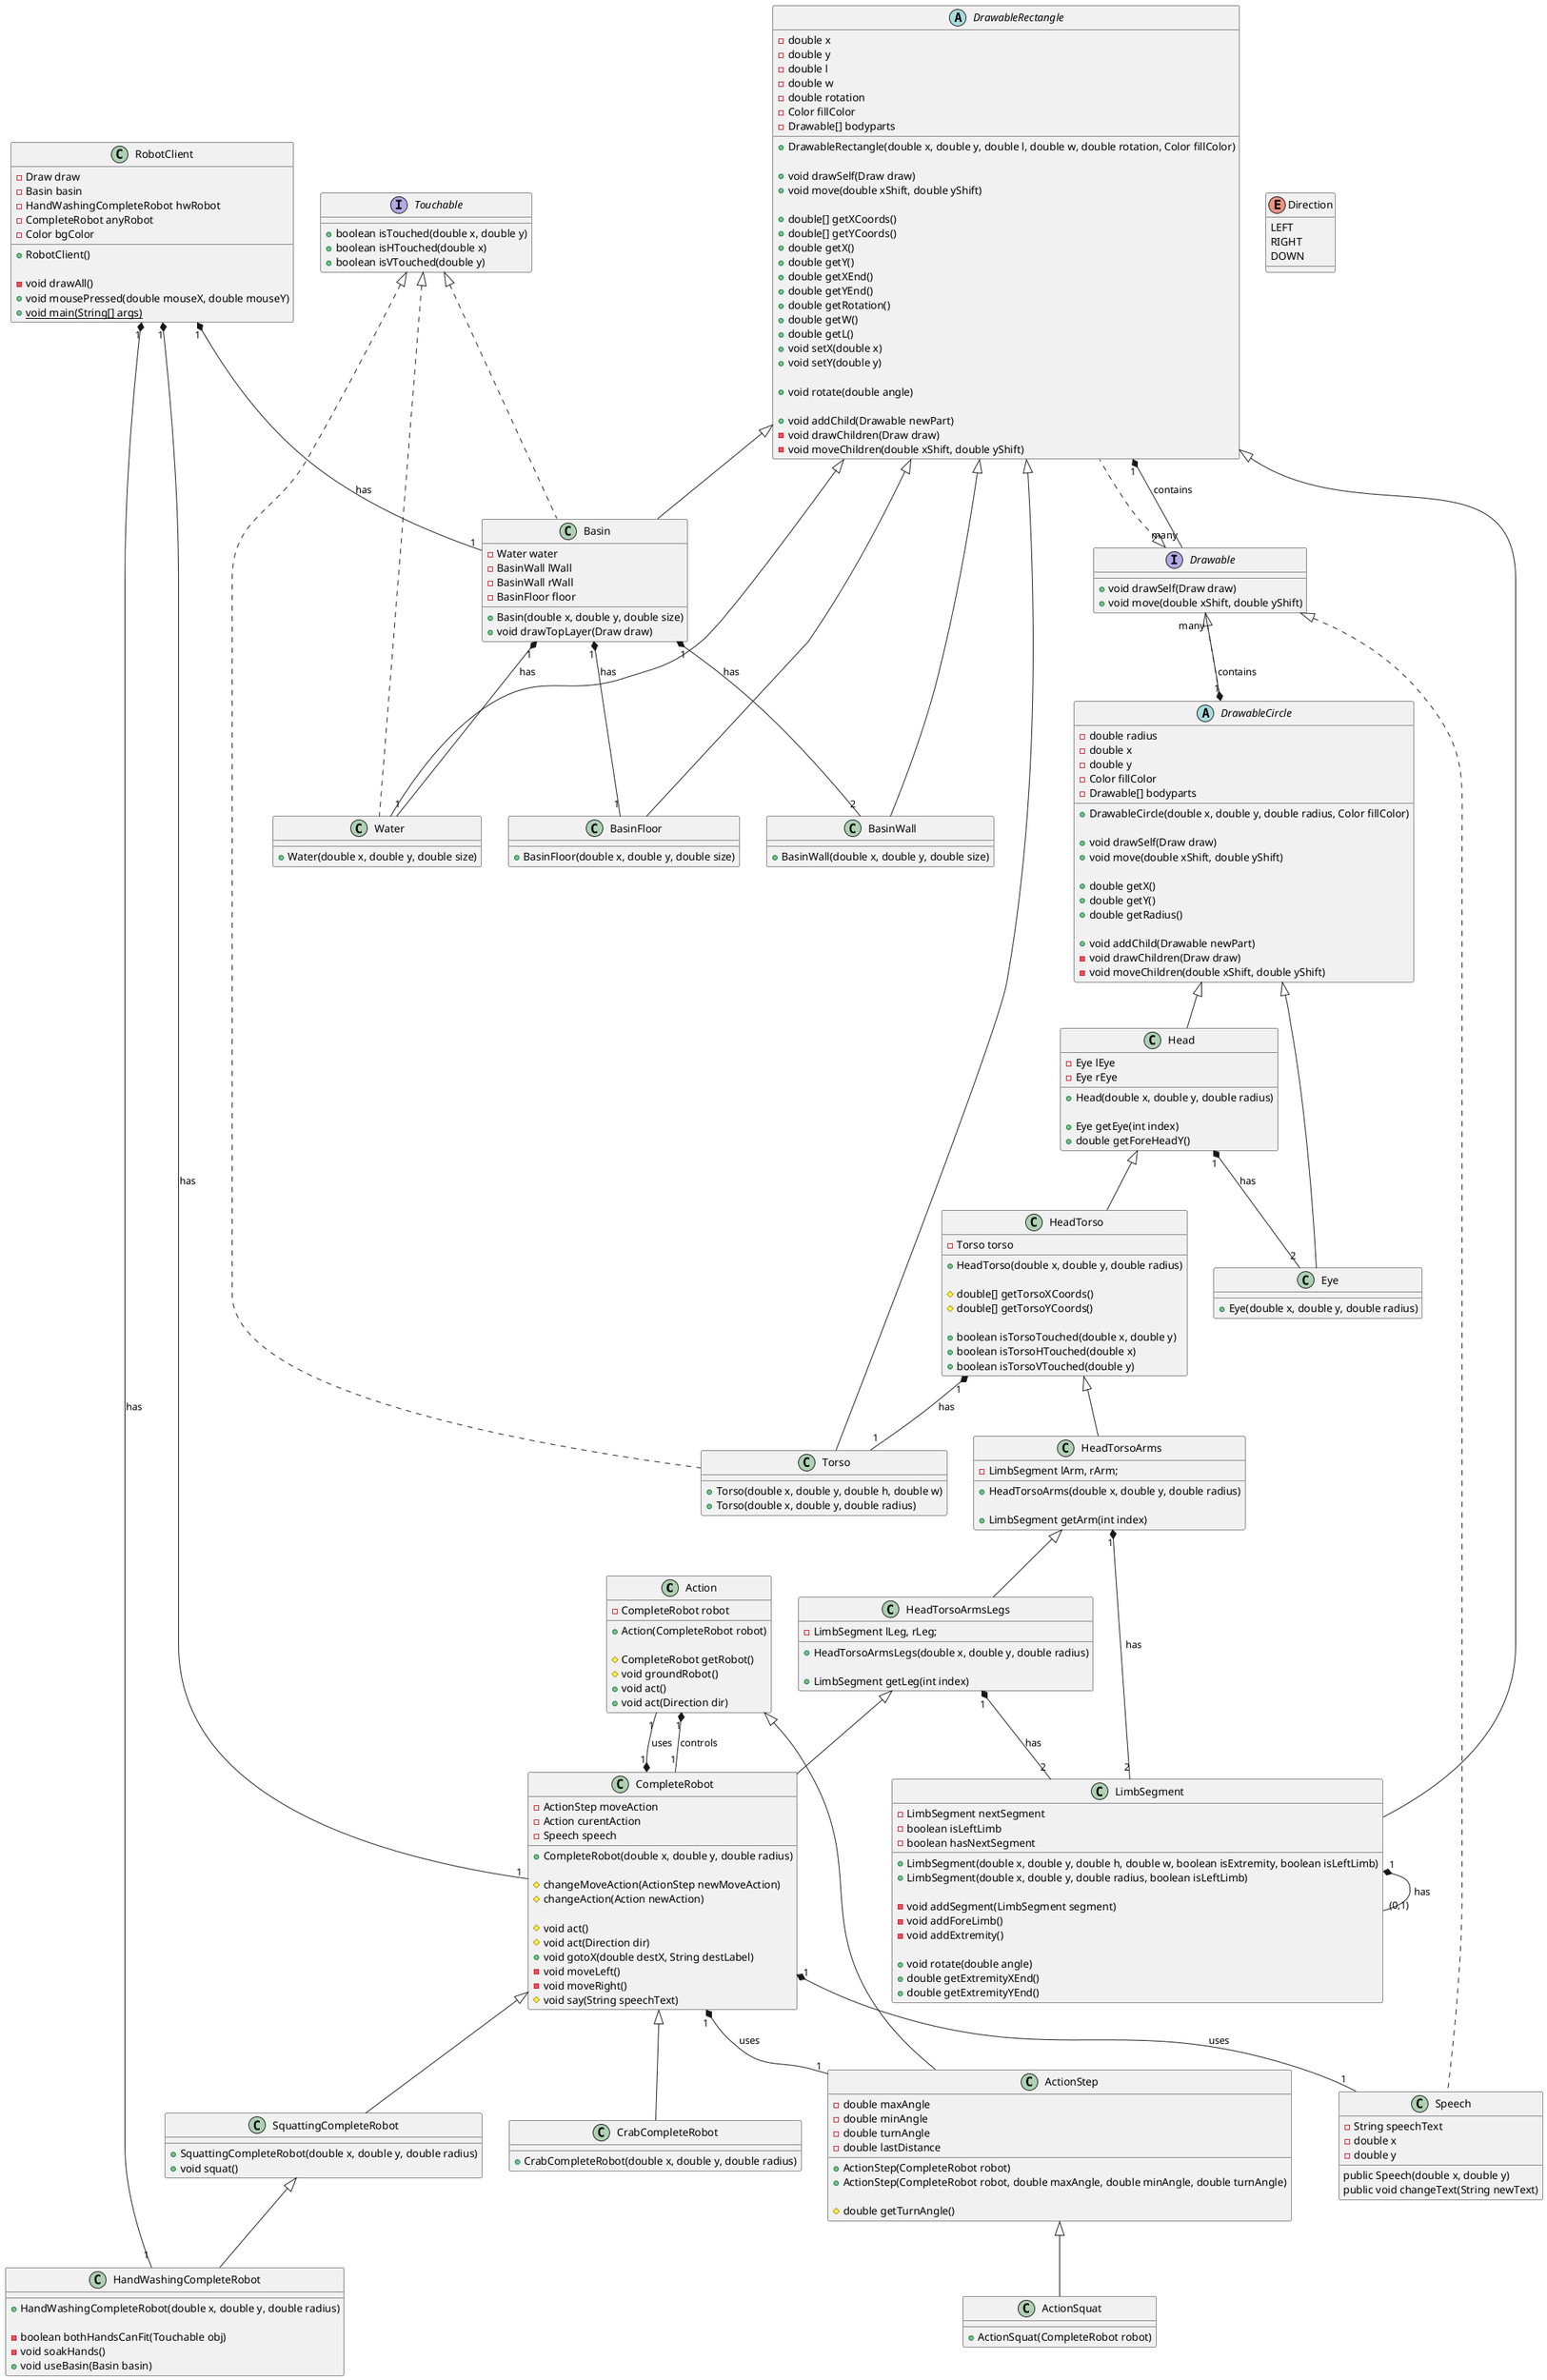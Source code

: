@startuml Classes_Hierarchy
class "Action" as a {
  -CompleteRobot robot

  +Action(CompleteRobot robot)

  #CompleteRobot getRobot()
  #void groundRobot()
  +void act()
  +void act(Direction dir)
}

enum Direction {
  LEFT
  RIGHT
  DOWN
}

class "ActionStep" as aSt {
  -double maxAngle
  -double minAngle
  -double turnAngle
  -double lastDistance

  +ActionStep(CompleteRobot robot)
  +ActionStep(CompleteRobot robot, double maxAngle, double minAngle, double turnAngle)

  #double getTurnAngle()
}

class "ActionSquat" as aSq {
  +ActionSquat(CompleteRobot robot)
}

interface "Drawable" as d {
  +void drawSelf(Draw draw)
  +void move(double xShift, double yShift)
}

abstract class "DrawableCircle" as dC {
  -double radius
  -double x
  -double y
  -Color fillColor
  -Drawable[] bodyparts

  +DrawableCircle(double x, double y, double radius, Color fillColor)
  
  +void drawSelf(Draw draw)
  +void move(double xShift, double yShift)

  +double getX()
  +double getY()
  +double getRadius()

  +void addChild(Drawable newPart)
  -void drawChildren(Draw draw)
  -void moveChildren(double xShift, double yShift)
}

class "Eye" as dCE {
  +Eye(double x, double y, double radius)
}

class "Head" as dCH {
  -Eye lEye
  -Eye rEye

  +Head(double x, double y, double radius)

  +Eye getEye(int index)
  +double getForeHeadY()
}

class "HeadTorso" as dCHT {
  -Torso torso

  +HeadTorso(double x, double y, double radius)

  #double[] getTorsoXCoords()
  #double[] getTorsoYCoords()

  +boolean isTorsoTouched(double x, double y)
  +boolean isTorsoHTouched(double x)
  +boolean isTorsoVTouched(double y)
}

class "HeadTorsoArms" as dCHTA {
  -LimbSegment lArm, rArm;

  +HeadTorsoArms(double x, double y, double radius)

  +LimbSegment getArm(int index)
}

class "HeadTorsoArmsLegs" as dCHTAL {
  -LimbSegment lLeg, rLeg;

  +HeadTorsoArmsLegs(double x, double y, double radius)

  +LimbSegment getLeg(int index)
}

abstract class "DrawableRectangle" as dR {
  -double x
  -double y
  -double l
  -double w
  -double rotation
  -Color fillColor
  -Drawable[] bodyparts

  +DrawableRectangle(double x, double y, double l, double w, double rotation, Color fillColor)
  
  +void drawSelf(Draw draw)
  +void move(double xShift, double yShift)

  +double[] getXCoords()
  +double[] getYCoords()
  +double getX()
  +double getY()
  +double getXEnd()
  +double getYEnd()
  +double getRotation()
  +double getW()
  +double getL()
  +void setX(double x)
  +void setY(double y)

  +void rotate(double angle)

  +void addChild(Drawable newPart)
  -void drawChildren(Draw draw)
  -void moveChildren(double xShift, double yShift)
}

interface "Touchable" as tb{
  +boolean isTouched(double x, double y)
  +boolean isHTouched(double x)
  +boolean isVTouched(double y)
}

class Basin {
  -Water water
  -BasinWall lWall
  -BasinWall rWall
  -BasinFloor floor
  
  +Basin(double x, double y, double size)
  +void drawTopLayer(Draw draw)
}

class BasinFloor {
  +BasinFloor(double x, double y, double size)
}

class BasinWall {
  +BasinWall(double x, double y, double size)
}

class Water {
  +Water(double x, double y, double size)
}

class "Torso" as dRT {
  +Torso(double x, double y, double h, double w)
  +Torso(double x, double y, double radius)
}

class "LimbSegment" as LimbSegment {
  -LimbSegment nextSegment
  -boolean isLeftLimb
  -boolean hasNextSegment

  +LimbSegment(double x, double y, double h, double w, boolean isExtremity, boolean isLeftLimb)
  +LimbSegment(double x, double y, double radius, boolean isLeftLimb)
  
  -void addSegment(LimbSegment segment)
  -void addForeLimb()
  -void addExtremity()

  +void rotate(double angle)
  +double getExtremityXEnd()
  +double getExtremityYEnd()
}

class "CompleteRobot" as CR {
  -ActionStep moveAction
  -Action curentAction
  -Speech speech

  +CompleteRobot(double x, double y, double radius)

  #changeMoveAction(ActionStep newMoveAction)
  #changeAction(Action newAction)

  #void act()
  #void act(Direction dir)
  +void gotoX(double destX, String destLabel)
  -void moveLeft()
  -void moveRight()
  #void say(String speechText)
}

class "CrabCompleteRobot" as CCR {
  +CrabCompleteRobot(double x, double y, double radius)
}

class "SquattingCompleteRobot" as SCR {
  +SquattingCompleteRobot(double x, double y, double radius)
  +void squat()
}

class "HandWashingCompleteRobot" as HWCR {
  +HandWashingCompleteRobot(double x, double y, double radius)
  
  -boolean bothHandsCanFit(Touchable obj)
  -void soakHands()
  +void useBasin(Basin basin)
}

class Speech {
  -String speechText
  -double x
  -double y
  public Speech(double x, double y)
  public void changeText(String newText)
}

class "RobotClient" as RC {
  -Draw draw
  -Basin basin
  -HandWashingCompleteRobot hwRobot
  -CompleteRobot anyRobot
  -Color bgColor

  +RobotClient()

  -void drawAll()
  +void mousePressed(double mouseX, double mouseY)
  {static} +void main(String[] args)
}

a "1" *-- "1" CR : controls
a <|-- aSt
aSt <|-- aSq
d <|.. dC
dC <|-- dCE
dC <|-- dCH
dCH "1" *-- "2" dCE : has
dCH <|-- dCHT
dCHT <|-- dCHTA
dCHTA "1" *-- "2" LimbSegment : has
dCHTA <|-- dCHTAL
dCHTAL "1" *-- "2" LimbSegment : has
d <|.. dR
dR <|-- Basin
tb <|.. Basin
dR <|-- BasinFloor
Basin "1" *-- "1" BasinFloor : has
dR <|-- BasinWall
Basin "1" *-- "2" BasinWall : has
dR <|-- Water
tb <|.. Water
Basin "1" *-- "1" Water : has
dR <|-- dRT
tb <|.. dRT
dCHT "1" *-- "1" dRT : has
dR <|-- LimbSegment
LimbSegment "1" *-- "(0,1)" LimbSegment : has
dCHTAL <|-- CR
CR "1" *-- "1" aSt : uses
CR "1" *-- "1" a : uses
CR "1" *-- "1" Speech : uses
CR <|-- CCR
CR <|-- SCR
SCR <|-- HWCR
d <|.. Speech
dC "1" *-- "many" d : contains
dR "1" *-- "many" d : contains
RC "1" *-- "1" Basin : has
RC "1" *-- "1" HWCR : has
RC "1" *-- "1" CR : has
@enduml
